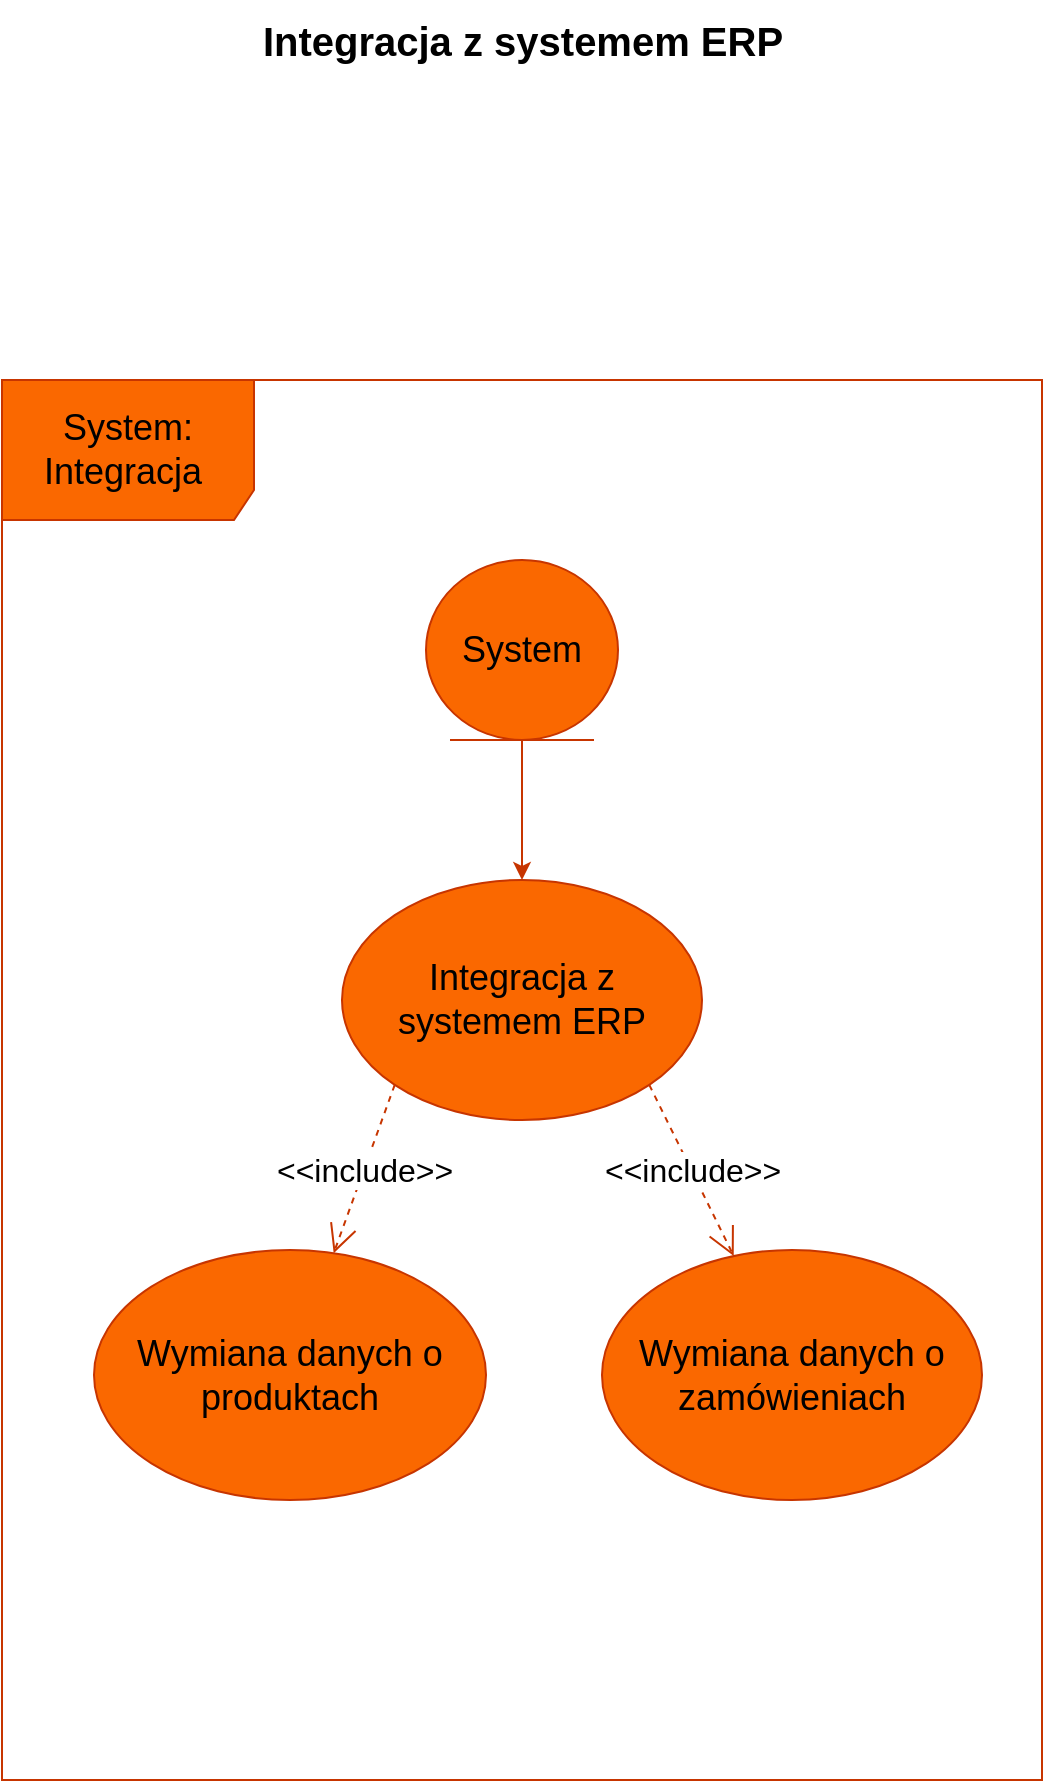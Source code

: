 <mxfile version="26.2.2">
  <diagram name="Strona-1" id="5VcVv-ho94st5EuwQphE">
    <mxGraphModel dx="711" dy="914" grid="1" gridSize="10" guides="1" tooltips="1" connect="1" arrows="1" fold="1" page="1" pageScale="1" pageWidth="827" pageHeight="1169" background="#ffffff" math="0" shadow="0">
      <root>
        <mxCell id="0" />
        <mxCell id="1" parent="0" />
        <mxCell id="WZ6RKhzQ7pxLnRV6cBqc-1" value="&lt;font style=&quot;font-size: 20px; color: rgb(0, 0, 0);&quot;&gt;&lt;b&gt;Integracja z systemem ERP&lt;/b&gt;&lt;/font&gt;" style="text;html=1;align=center;verticalAlign=middle;resizable=0;points=[];autosize=1;strokeColor=none;fillColor=none;" parent="1" vertex="1">
          <mxGeometry x="274" y="20" width="280" height="40" as="geometry" />
        </mxCell>
        <mxCell id="WZ6RKhzQ7pxLnRV6cBqc-2" value="&lt;font style=&quot;font-size: 18px;&quot;&gt;System: Integracja&amp;nbsp;&lt;/font&gt;" style="shape=umlFrame;whiteSpace=wrap;html=1;pointerEvents=0;width=126;height=70;fillColor=#fa6800;fontColor=#000000;strokeColor=#C73500;" parent="1" vertex="1">
          <mxGeometry x="154" y="210" width="520" height="700" as="geometry" />
        </mxCell>
        <mxCell id="D8xWFVmpuPPxWXXYtobC-1" value="" style="edgeStyle=orthogonalEdgeStyle;rounded=0;orthogonalLoop=1;jettySize=auto;html=1;fillColor=#fa6800;strokeColor=#C73500;" parent="1" source="WZ6RKhzQ7pxLnRV6cBqc-3" target="WZ6RKhzQ7pxLnRV6cBqc-6" edge="1">
          <mxGeometry relative="1" as="geometry" />
        </mxCell>
        <mxCell id="WZ6RKhzQ7pxLnRV6cBqc-3" value="&lt;font style=&quot;font-size: 18px;&quot;&gt;System&lt;/font&gt;" style="ellipse;shape=umlEntity;whiteSpace=wrap;html=1;fillColor=#fa6800;fontColor=#000000;strokeColor=#C73500;" parent="1" vertex="1">
          <mxGeometry x="366" y="300" width="96" height="90" as="geometry" />
        </mxCell>
        <mxCell id="WZ6RKhzQ7pxLnRV6cBqc-6" value="&lt;font style=&quot;font-size: 18px;&quot;&gt;Integracja z systemem ERP&lt;/font&gt;" style="ellipse;whiteSpace=wrap;html=1;fillColor=#fa6800;fontColor=#000000;strokeColor=#C73500;" parent="1" vertex="1">
          <mxGeometry x="324" y="460" width="180" height="120" as="geometry" />
        </mxCell>
        <mxCell id="WZ6RKhzQ7pxLnRV6cBqc-7" value="&lt;font style=&quot;font-size: 18px;&quot;&gt;Wymiana danych o zamówieniach&lt;/font&gt;" style="ellipse;whiteSpace=wrap;html=1;fillColor=#fa6800;fontColor=#000000;strokeColor=#C73500;" parent="1" vertex="1">
          <mxGeometry x="454" y="645" width="190" height="125" as="geometry" />
        </mxCell>
        <mxCell id="WZ6RKhzQ7pxLnRV6cBqc-8" value="&lt;font style=&quot;font-size: 18px;&quot;&gt;Wymiana danych o produktach&lt;/font&gt;" style="ellipse;whiteSpace=wrap;html=1;fillColor=#fa6800;fontColor=#000000;strokeColor=#C73500;" parent="1" vertex="1">
          <mxGeometry x="200" y="645" width="196" height="125" as="geometry" />
        </mxCell>
        <mxCell id="D8xWFVmpuPPxWXXYtobC-2" value="&lt;font style=&quot;font-size: 16px;&quot;&gt;&amp;lt;&amp;lt;include&amp;gt;&amp;gt;&lt;/font&gt;" style="endArrow=open;endSize=12;dashed=1;html=1;rounded=0;exitX=1;exitY=1;exitDx=0;exitDy=0;fillColor=#fa6800;strokeColor=#C73500;" parent="1" source="WZ6RKhzQ7pxLnRV6cBqc-6" target="WZ6RKhzQ7pxLnRV6cBqc-7" edge="1">
          <mxGeometry width="160" relative="1" as="geometry">
            <mxPoint x="320" y="570" as="sourcePoint" />
            <mxPoint x="480" y="570" as="targetPoint" />
          </mxGeometry>
        </mxCell>
        <mxCell id="D8xWFVmpuPPxWXXYtobC-3" value="&lt;font style=&quot;font-size: 16px;&quot;&gt;&amp;lt;&amp;lt;include&amp;gt;&amp;gt;&lt;/font&gt;" style="endArrow=open;endSize=12;dashed=1;html=1;rounded=0;exitX=0;exitY=1;exitDx=0;exitDy=0;fillColor=#fa6800;strokeColor=#C73500;" parent="1" source="WZ6RKhzQ7pxLnRV6cBqc-6" target="WZ6RKhzQ7pxLnRV6cBqc-8" edge="1">
          <mxGeometry x="0.0" width="160" relative="1" as="geometry">
            <mxPoint x="320" y="570" as="sourcePoint" />
            <mxPoint x="480" y="570" as="targetPoint" />
            <mxPoint as="offset" />
          </mxGeometry>
        </mxCell>
      </root>
    </mxGraphModel>
  </diagram>
</mxfile>
